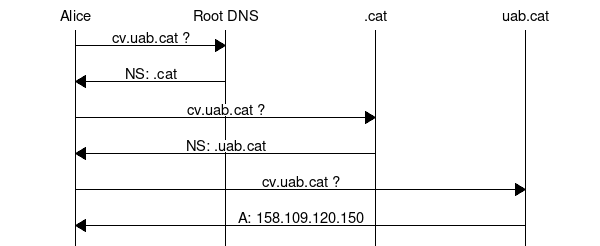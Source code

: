 msc {
   arcgradient = 0, width=600;
 
 A[label="Alice"], 
 root[label="Root DNS"],
 cat[label=".cat"],
 uab_cat[label="uab.cat"];
 
 A => root [label="cv.uab.cat ?"];
 root => A [label="NS: .cat"];
 
 A => cat [label="cv.uab.cat ?"];
 cat => A [label="NS: .uab.cat"];
 
 A => uab_cat [label="cv.uab.cat ?"];
 uab_cat => A [label="A: 158.109.120.150"];
 
}

